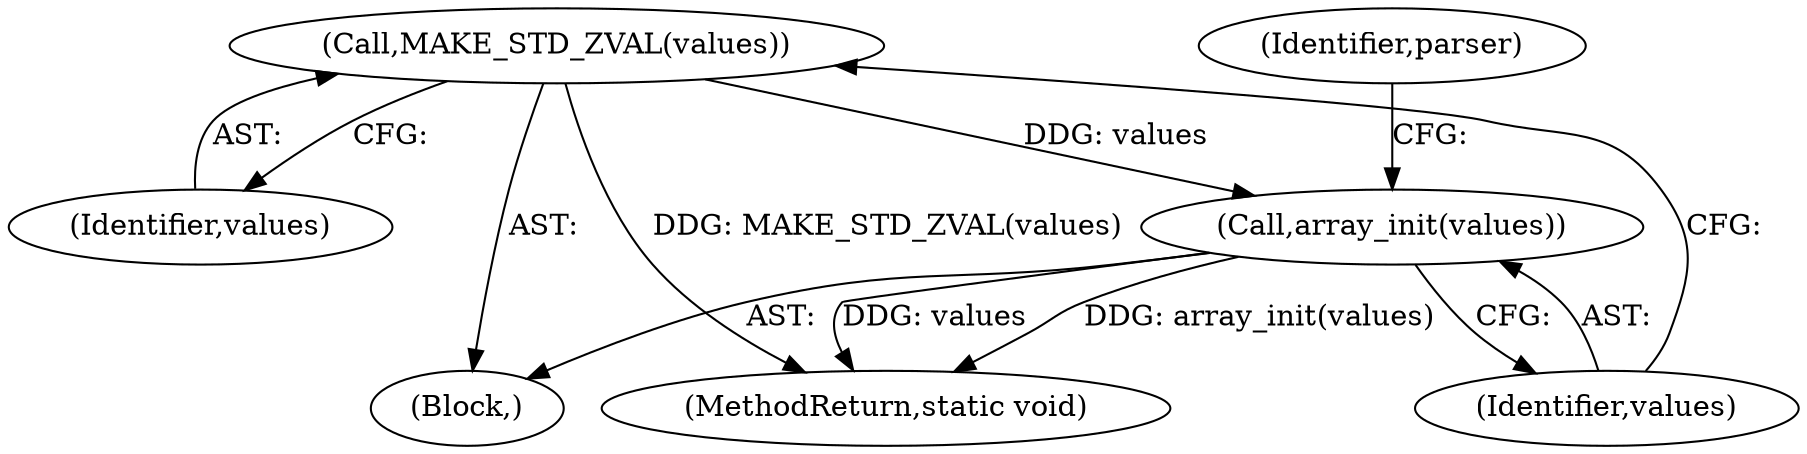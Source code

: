 digraph "0_php_dccda88f27a084bcbbb30198ace12b4e7ae961cc_3@pointer" {
"1000131" [label="(Call,MAKE_STD_ZVAL(values))"];
"1000133" [label="(Call,array_init(values))"];
"1000131" [label="(Call,MAKE_STD_ZVAL(values))"];
"1000132" [label="(Identifier,values)"];
"1000165" [label="(MethodReturn,static void)"];
"1000133" [label="(Call,array_init(values))"];
"1000130" [label="(Block,)"];
"1000134" [label="(Identifier,values)"];
"1000138" [label="(Identifier,parser)"];
"1000131" -> "1000130"  [label="AST: "];
"1000131" -> "1000132"  [label="CFG: "];
"1000132" -> "1000131"  [label="AST: "];
"1000134" -> "1000131"  [label="CFG: "];
"1000131" -> "1000165"  [label="DDG: MAKE_STD_ZVAL(values)"];
"1000131" -> "1000133"  [label="DDG: values"];
"1000133" -> "1000130"  [label="AST: "];
"1000133" -> "1000134"  [label="CFG: "];
"1000134" -> "1000133"  [label="AST: "];
"1000138" -> "1000133"  [label="CFG: "];
"1000133" -> "1000165"  [label="DDG: values"];
"1000133" -> "1000165"  [label="DDG: array_init(values)"];
}
